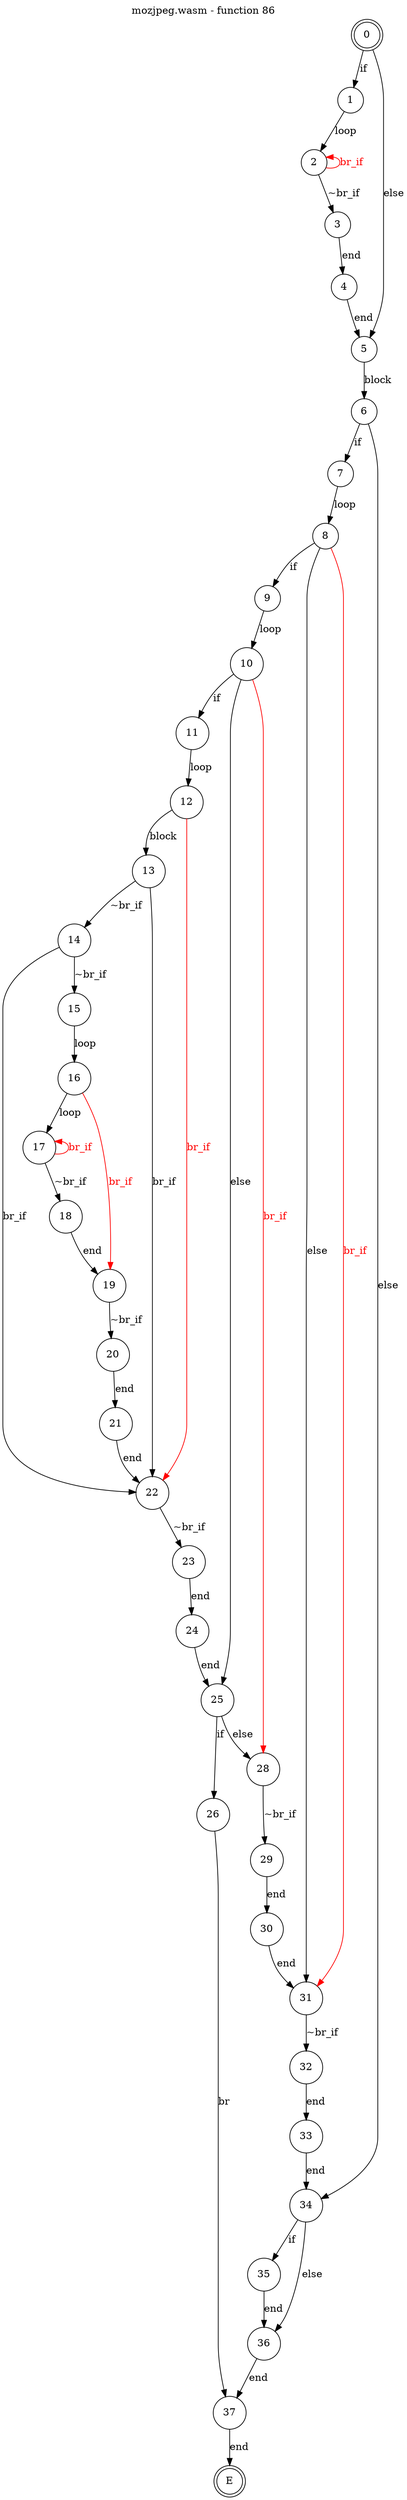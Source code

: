 digraph finite_state_machine {
    label = "mozjpeg.wasm - function 86"
    labelloc =  t
    labelfontsize = 16
    labelfontcolor = black
    labelfontname = "Helvetica"
    node [shape = doublecircle]; 0 E ;
    node [shape = circle];
    0 -> 1[label="if"];
    0 -> 5[label="else"];
    1 -> 2[label="loop"];
    2 -> 3[label="~br_if"];
    2 -> 2[color="red" dir=back fontcolor="red" label="br_if"];
    3 -> 4[label="end"];
    4 -> 5[label="end"];
    5 -> 6[label="block"];
    6 -> 7[label="if"];
    6 -> 34[label="else"];
    7 -> 8[label="loop"];
    8 -> 9[label="if"];
    8 -> 31[label="else"];
    9 -> 10[label="loop"];
    10 -> 11[label="if"];
    10 -> 25[label="else"];
    11 -> 12[label="loop"];
    12 -> 13[label="block"];
    13 -> 14[label="~br_if"];
    13 -> 22[label="br_if"];
    14 -> 15[label="~br_if"];
    14 -> 22[label="br_if"];
    15 -> 16[label="loop"];
    16 -> 17[label="loop"];
    17 -> 18[label="~br_if"];
    17 -> 17[color="red" dir=back fontcolor="red" label="br_if"];
    18 -> 19[label="end"];
    19 -> 20[label="~br_if"];
    19 -> 16[color="red" dir=back fontcolor="red" label="br_if"];
    20 -> 21[label="end"];
    21 -> 22[label="end"];
    22 -> 23[label="~br_if"];
    22 -> 12[color="red" dir=back fontcolor="red" label="br_if"];
    23 -> 24[label="end"];
    24 -> 25[label="end"];
    25 -> 26[label="if"];
    25 -> 28[label="else"];
    26 -> 37[label="br"];
    28 -> 29[label="~br_if"];
    28 -> 10[color="red" dir=back fontcolor="red" label="br_if"];
    29 -> 30[label="end"];
    30 -> 31[label="end"];
    31 -> 32[label="~br_if"];
    31 -> 8[color="red" dir=back fontcolor="red" label="br_if"];
    32 -> 33[label="end"];
    33 -> 34[label="end"];
    34 -> 35[label="if"];
    34 -> 36[label="else"];
    35 -> 36[label="end"];
    36 -> 37[label="end"];
    37 -> E[label="end"];
}
